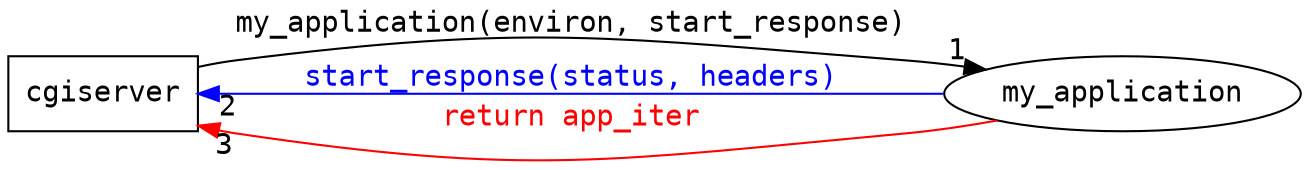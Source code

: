 digraph A {
    rankdir=LR;
    ranksep=0.5;
    center=true;
    cgiserver [fontname=Terminal,shape=box];
    my_application [fontname=Terminal];
    my_application -> cgiserver [headlabel="2",color="blue",labelfontcolor="black",fontcolor="blue",label="start_response(status, headers)",fontname=Terminal,labeldistance=1.6];
    my_application -> cgiserver [headlabel="3",color="red",labelfontcolor="black",fontcolor="red",label="return app_iter",fontname=Terminal,labeldistance=1.6];
    cgiserver -> my_application [headlabel="1",color="dark_green",labelfontcolor="black",fontcolor="dark_green",labeldistance=1.6,label="my_application(environ, start_response)",fontname=Terminal];
}
